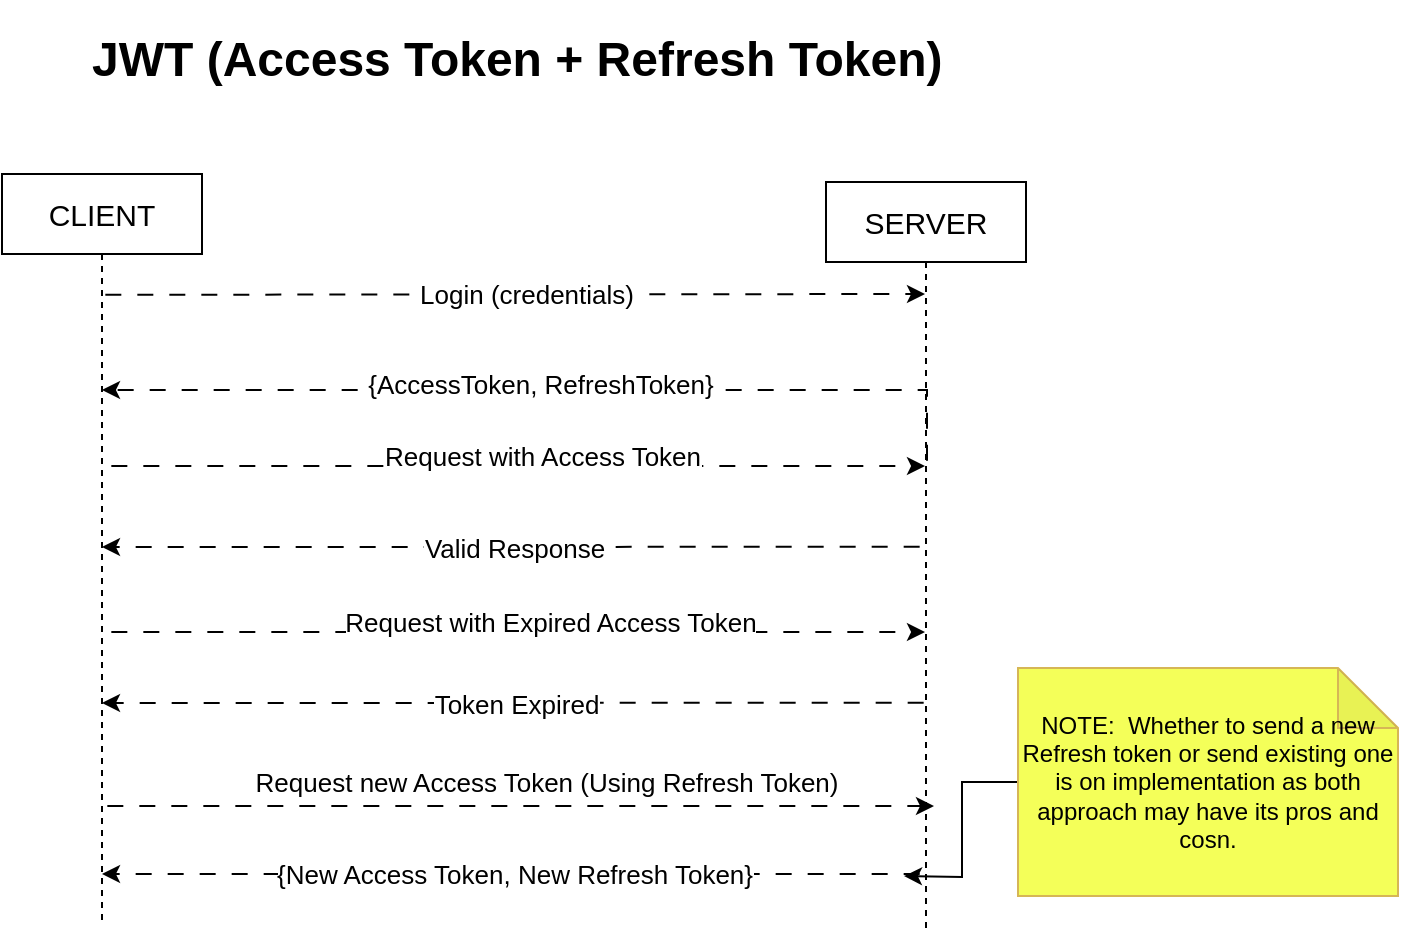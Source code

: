 <mxfile version="21.7.5" type="github">
  <diagram name="access-refresh token" id="pQJgPqyZb_h770RjejM-">
    <mxGraphModel dx="872" dy="491" grid="1" gridSize="1" guides="1" tooltips="1" connect="1" arrows="1" fold="1" page="1" pageScale="1" pageWidth="850" pageHeight="1100" math="0" shadow="0">
      <root>
        <mxCell id="0" />
        <mxCell id="1" parent="0" />
        <mxCell id="h4teDa3cKoILqUaAFO-s-1" value="&lt;h1&gt;JWT (Access Token + Refresh Token)&lt;/h1&gt;" style="text;html=1;strokeColor=none;fillColor=none;spacing=5;spacingTop=-20;whiteSpace=wrap;overflow=hidden;rounded=0;" vertex="1" parent="1">
          <mxGeometry x="160" y="70" width="490" height="60" as="geometry" />
        </mxCell>
        <mxCell id="h4teDa3cKoILqUaAFO-s-6" value="Login (credentials)" style="edgeStyle=elbowEdgeStyle;rounded=0;orthogonalLoop=1;jettySize=auto;html=1;elbow=vertical;curved=0;flowAnimation=1;fontSize=13;" edge="1" parent="1" target="h4teDa3cKoILqUaAFO-s-5">
          <mxGeometry x="0.034" relative="1" as="geometry">
            <mxPoint x="169" y="207.4" as="sourcePoint" />
            <mxPoint x="495.5" y="207.0" as="targetPoint" />
            <Array as="points">
              <mxPoint x="137.5" y="207" />
            </Array>
            <mxPoint as="offset" />
          </mxGeometry>
        </mxCell>
        <mxCell id="h4teDa3cKoILqUaAFO-s-12" value="Request with Access Token" style="edgeStyle=elbowEdgeStyle;rounded=0;orthogonalLoop=1;jettySize=auto;html=1;elbow=vertical;curved=0;fontSize=13;flowAnimation=1;" edge="1" parent="1" target="h4teDa3cKoILqUaAFO-s-5">
          <mxGeometry x="0.065" y="5" relative="1" as="geometry">
            <mxPoint x="172" y="293" as="sourcePoint" />
            <mxPoint x="502" y="293" as="targetPoint" />
            <mxPoint as="offset" />
          </mxGeometry>
        </mxCell>
        <mxCell id="h4teDa3cKoILqUaAFO-s-14" value="Request with Expired Access Token" style="edgeStyle=elbowEdgeStyle;rounded=0;orthogonalLoop=1;jettySize=auto;html=1;elbow=vertical;curved=0;fontSize=13;flowAnimation=1;" edge="1" parent="1" target="h4teDa3cKoILqUaAFO-s-5">
          <mxGeometry x="0.084" y="5" relative="1" as="geometry">
            <mxPoint x="172" y="376" as="sourcePoint" />
            <mxPoint x="501.5" y="376.362" as="targetPoint" />
            <mxPoint as="offset" />
          </mxGeometry>
        </mxCell>
        <mxCell id="h4teDa3cKoILqUaAFO-s-17" value="Request new Access Token (Using Refresh Token)" style="edgeStyle=elbowEdgeStyle;rounded=0;orthogonalLoop=1;jettySize=auto;html=1;elbow=vertical;curved=0;entryX=0.54;entryY=0.834;entryDx=0;entryDy=0;entryPerimeter=0;fontSize=13;flowAnimation=1;" edge="1" parent="1" source="h4teDa3cKoILqUaAFO-s-4" target="h4teDa3cKoILqUaAFO-s-5">
          <mxGeometry x="0.059" y="12" relative="1" as="geometry">
            <mxPoint x="1" as="offset" />
          </mxGeometry>
        </mxCell>
        <mxCell id="h4teDa3cKoILqUaAFO-s-4" value="CLIENT" style="shape=umlLifeline;perimeter=lifelinePerimeter;whiteSpace=wrap;html=1;container=1;dropTarget=0;collapsible=0;recursiveResize=0;outlineConnect=0;portConstraint=eastwest;newEdgeStyle={&quot;edgeStyle&quot;:&quot;elbowEdgeStyle&quot;,&quot;elbow&quot;:&quot;vertical&quot;,&quot;curved&quot;:0,&quot;rounded&quot;:0};fontSize=15;" vertex="1" parent="1">
          <mxGeometry x="120" y="147" width="100" height="373" as="geometry" />
        </mxCell>
        <mxCell id="h4teDa3cKoILqUaAFO-s-7" value="{AccessToken, RefreshToken}" style="edgeStyle=elbowEdgeStyle;rounded=0;orthogonalLoop=1;jettySize=auto;html=1;elbow=vertical;curved=0;flowAnimation=1;fontSize=13;" edge="1" parent="1" target="h4teDa3cKoILqUaAFO-s-4">
          <mxGeometry x="0.035" y="-3" relative="1" as="geometry">
            <mxPoint x="582.5" y="293" as="sourcePoint" />
            <mxPoint x="215" y="255" as="targetPoint" />
            <Array as="points">
              <mxPoint x="626.5" y="255" />
            </Array>
            <mxPoint x="1" as="offset" />
          </mxGeometry>
        </mxCell>
        <mxCell id="h4teDa3cKoILqUaAFO-s-13" value="Valid Response" style="edgeStyle=elbowEdgeStyle;rounded=0;orthogonalLoop=1;jettySize=auto;html=1;elbow=vertical;curved=0;fontSize=13;flowAnimation=1;" edge="1" parent="1" target="h4teDa3cKoILqUaAFO-s-4">
          <mxGeometry relative="1" as="geometry">
            <mxPoint x="581.5" y="333.4" as="sourcePoint" />
            <mxPoint x="251" y="333.001" as="targetPoint" />
          </mxGeometry>
        </mxCell>
        <mxCell id="h4teDa3cKoILqUaAFO-s-15" value="Token Expired" style="edgeStyle=elbowEdgeStyle;rounded=0;orthogonalLoop=1;jettySize=auto;html=1;elbow=vertical;curved=0;fontSize=13;flowAnimation=1;" edge="1" parent="1" target="h4teDa3cKoILqUaAFO-s-4">
          <mxGeometry relative="1" as="geometry">
            <mxPoint x="583.5" y="411.37" as="sourcePoint" />
            <mxPoint x="256" y="410.999" as="targetPoint" />
          </mxGeometry>
        </mxCell>
        <mxCell id="h4teDa3cKoILqUaAFO-s-18" value="{New Access Token, New Refresh Token}" style="edgeStyle=elbowEdgeStyle;rounded=0;orthogonalLoop=1;jettySize=auto;html=1;elbow=vertical;curved=0;entryX=0.5;entryY=0.938;entryDx=0;entryDy=0;entryPerimeter=0;fontSize=13;flowAnimation=1;" edge="1" parent="1" source="h4teDa3cKoILqUaAFO-s-5" target="h4teDa3cKoILqUaAFO-s-4">
          <mxGeometry x="0.001" relative="1" as="geometry">
            <mxPoint as="offset" />
          </mxGeometry>
        </mxCell>
        <mxCell id="h4teDa3cKoILqUaAFO-s-5" value="SERVER" style="shape=umlLifeline;perimeter=lifelinePerimeter;whiteSpace=wrap;html=1;container=1;dropTarget=0;collapsible=0;recursiveResize=0;outlineConnect=0;portConstraint=eastwest;newEdgeStyle={&quot;edgeStyle&quot;:&quot;elbowEdgeStyle&quot;,&quot;elbow&quot;:&quot;vertical&quot;,&quot;curved&quot;:0,&quot;rounded&quot;:0};fontSize=15;" vertex="1" parent="1">
          <mxGeometry x="532" y="151" width="100" height="374" as="geometry" />
        </mxCell>
        <mxCell id="h4teDa3cKoILqUaAFO-s-20" style="edgeStyle=orthogonalEdgeStyle;rounded=0;orthogonalLoop=1;jettySize=auto;html=1;" edge="1" parent="1" source="h4teDa3cKoILqUaAFO-s-19">
          <mxGeometry relative="1" as="geometry">
            <mxPoint x="571" y="498" as="targetPoint" />
          </mxGeometry>
        </mxCell>
        <mxCell id="h4teDa3cKoILqUaAFO-s-19" value="NOTE:&amp;nbsp; Whether to send a new Refresh token or send existing one is on implementation as both approach may have its pros and cosn." style="shape=note;whiteSpace=wrap;html=1;backgroundOutline=1;darkOpacity=0.05;fillColor=#F4FF59;gradientColor=none;strokeColor=#d6b656;" vertex="1" parent="1">
          <mxGeometry x="628" y="394" width="190" height="114" as="geometry" />
        </mxCell>
      </root>
    </mxGraphModel>
  </diagram>
</mxfile>
